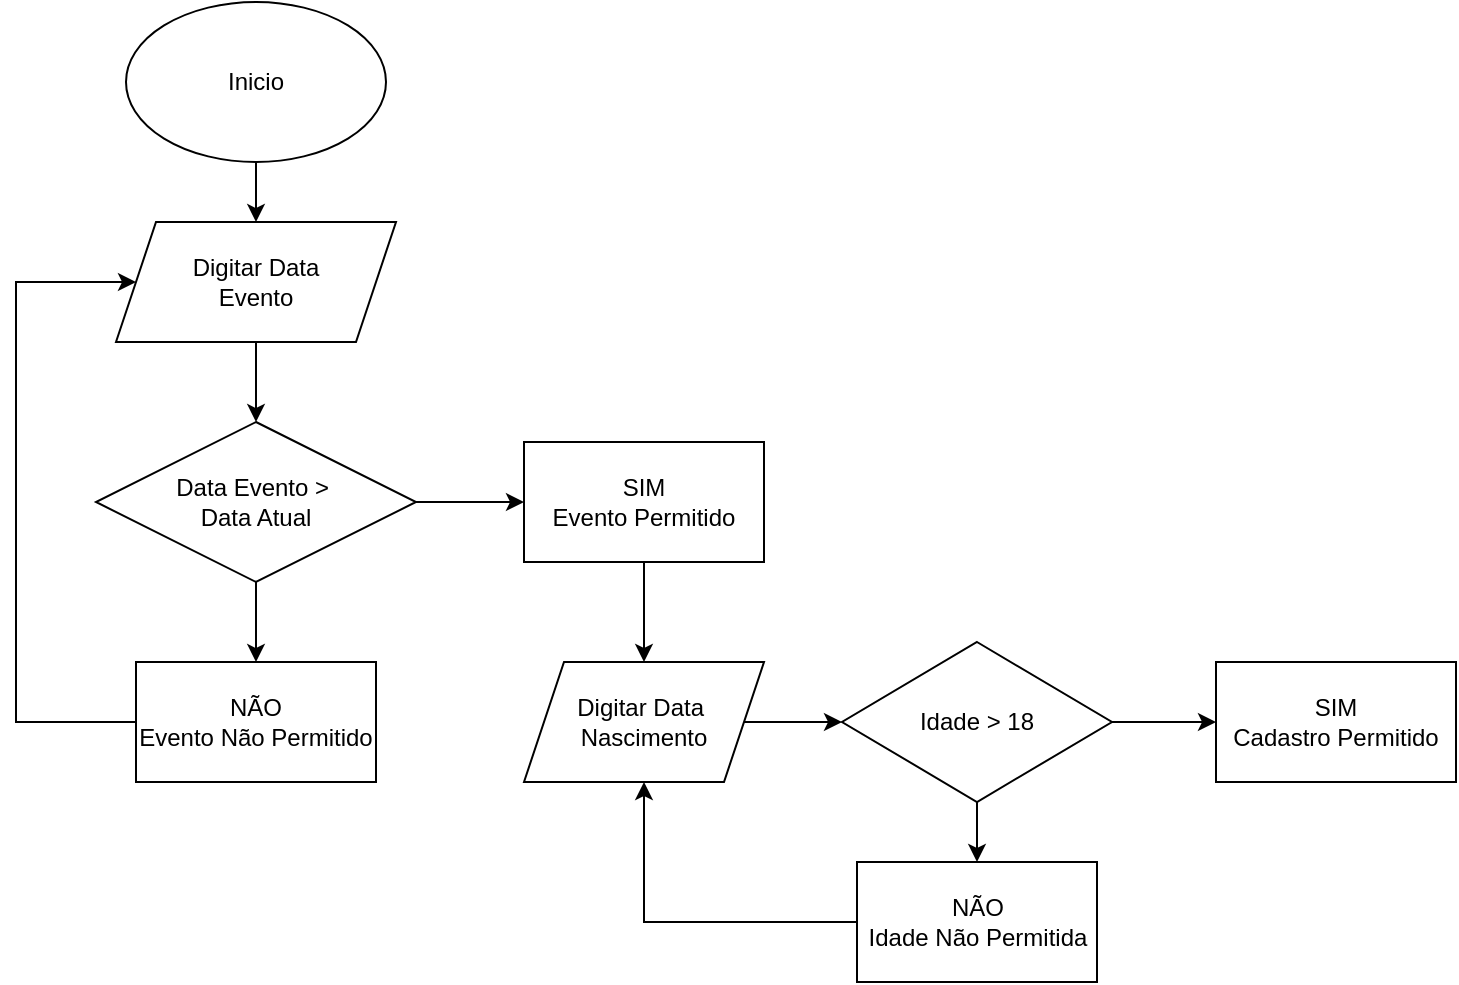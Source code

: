 <mxfile version="15.8.6" type="github">
  <diagram id="z4VoDaPM2JD8XKrFl1kn" name="Page-1">
    <mxGraphModel dx="1102" dy="582" grid="1" gridSize="10" guides="1" tooltips="1" connect="1" arrows="1" fold="1" page="1" pageScale="1" pageWidth="827" pageHeight="1169" math="0" shadow="0">
      <root>
        <mxCell id="0" />
        <mxCell id="1" parent="0" />
        <mxCell id="2tigNu3_jmeNTcZIYjep-3" value="" style="edgeStyle=orthogonalEdgeStyle;rounded=0;orthogonalLoop=1;jettySize=auto;html=1;" edge="1" parent="1" source="2tigNu3_jmeNTcZIYjep-1" target="2tigNu3_jmeNTcZIYjep-2">
          <mxGeometry relative="1" as="geometry" />
        </mxCell>
        <mxCell id="2tigNu3_jmeNTcZIYjep-1" value="Inicio" style="ellipse;whiteSpace=wrap;html=1;" vertex="1" parent="1">
          <mxGeometry x="95" width="130" height="80" as="geometry" />
        </mxCell>
        <mxCell id="2tigNu3_jmeNTcZIYjep-5" value="" style="edgeStyle=orthogonalEdgeStyle;rounded=0;orthogonalLoop=1;jettySize=auto;html=1;" edge="1" parent="1" source="2tigNu3_jmeNTcZIYjep-2" target="2tigNu3_jmeNTcZIYjep-4">
          <mxGeometry relative="1" as="geometry" />
        </mxCell>
        <mxCell id="2tigNu3_jmeNTcZIYjep-2" value="Digitar Data &lt;br&gt;Evento" style="shape=parallelogram;perimeter=parallelogramPerimeter;whiteSpace=wrap;html=1;fixedSize=1;" vertex="1" parent="1">
          <mxGeometry x="90" y="110" width="140" height="60" as="geometry" />
        </mxCell>
        <mxCell id="2tigNu3_jmeNTcZIYjep-7" value="" style="edgeStyle=orthogonalEdgeStyle;rounded=0;orthogonalLoop=1;jettySize=auto;html=1;" edge="1" parent="1" source="2tigNu3_jmeNTcZIYjep-4" target="2tigNu3_jmeNTcZIYjep-6">
          <mxGeometry relative="1" as="geometry" />
        </mxCell>
        <mxCell id="2tigNu3_jmeNTcZIYjep-11" value="" style="edgeStyle=orthogonalEdgeStyle;rounded=0;orthogonalLoop=1;jettySize=auto;html=1;" edge="1" parent="1" source="2tigNu3_jmeNTcZIYjep-4" target="2tigNu3_jmeNTcZIYjep-8">
          <mxGeometry relative="1" as="geometry" />
        </mxCell>
        <mxCell id="2tigNu3_jmeNTcZIYjep-4" value="Data Evento &amp;gt;&amp;nbsp;&lt;br&gt;Data Atual" style="rhombus;whiteSpace=wrap;html=1;" vertex="1" parent="1">
          <mxGeometry x="80" y="210" width="160" height="80" as="geometry" />
        </mxCell>
        <mxCell id="2tigNu3_jmeNTcZIYjep-14" value="" style="edgeStyle=orthogonalEdgeStyle;rounded=0;orthogonalLoop=1;jettySize=auto;html=1;" edge="1" parent="1" source="2tigNu3_jmeNTcZIYjep-6" target="2tigNu3_jmeNTcZIYjep-13">
          <mxGeometry relative="1" as="geometry" />
        </mxCell>
        <mxCell id="2tigNu3_jmeNTcZIYjep-6" value="SIM&lt;br&gt;Evento Permitido" style="rounded=0;whiteSpace=wrap;html=1;" vertex="1" parent="1">
          <mxGeometry x="294" y="220" width="120" height="60" as="geometry" />
        </mxCell>
        <mxCell id="2tigNu3_jmeNTcZIYjep-9" style="edgeStyle=orthogonalEdgeStyle;rounded=0;orthogonalLoop=1;jettySize=auto;html=1;entryX=0;entryY=0.5;entryDx=0;entryDy=0;" edge="1" parent="1" source="2tigNu3_jmeNTcZIYjep-8" target="2tigNu3_jmeNTcZIYjep-2">
          <mxGeometry relative="1" as="geometry">
            <mxPoint x="90" y="40" as="targetPoint" />
            <Array as="points">
              <mxPoint x="40" y="360" />
              <mxPoint x="40" y="140" />
            </Array>
          </mxGeometry>
        </mxCell>
        <mxCell id="2tigNu3_jmeNTcZIYjep-8" value="NÃO&lt;br&gt;Evento Não Permitido" style="rounded=0;whiteSpace=wrap;html=1;" vertex="1" parent="1">
          <mxGeometry x="100" y="330" width="120" height="60" as="geometry" />
        </mxCell>
        <mxCell id="2tigNu3_jmeNTcZIYjep-16" value="" style="edgeStyle=orthogonalEdgeStyle;rounded=0;orthogonalLoop=1;jettySize=auto;html=1;" edge="1" parent="1" source="2tigNu3_jmeNTcZIYjep-13" target="2tigNu3_jmeNTcZIYjep-15">
          <mxGeometry relative="1" as="geometry" />
        </mxCell>
        <mxCell id="2tigNu3_jmeNTcZIYjep-13" value="Digitar Data&amp;nbsp;&lt;br&gt;Nascimento" style="shape=parallelogram;perimeter=parallelogramPerimeter;whiteSpace=wrap;html=1;fixedSize=1;" vertex="1" parent="1">
          <mxGeometry x="294" y="330" width="120" height="60" as="geometry" />
        </mxCell>
        <mxCell id="2tigNu3_jmeNTcZIYjep-18" value="" style="edgeStyle=orthogonalEdgeStyle;rounded=0;orthogonalLoop=1;jettySize=auto;html=1;" edge="1" parent="1" source="2tigNu3_jmeNTcZIYjep-15" target="2tigNu3_jmeNTcZIYjep-17">
          <mxGeometry relative="1" as="geometry" />
        </mxCell>
        <mxCell id="2tigNu3_jmeNTcZIYjep-20" value="" style="edgeStyle=orthogonalEdgeStyle;rounded=0;orthogonalLoop=1;jettySize=auto;html=1;" edge="1" parent="1" source="2tigNu3_jmeNTcZIYjep-15" target="2tigNu3_jmeNTcZIYjep-19">
          <mxGeometry relative="1" as="geometry" />
        </mxCell>
        <mxCell id="2tigNu3_jmeNTcZIYjep-15" value="Idade &amp;gt; 18" style="rhombus;whiteSpace=wrap;html=1;" vertex="1" parent="1">
          <mxGeometry x="453" y="320" width="135" height="80" as="geometry" />
        </mxCell>
        <mxCell id="2tigNu3_jmeNTcZIYjep-17" value="SIM&lt;br&gt;Cadastro Permitido" style="rounded=0;whiteSpace=wrap;html=1;" vertex="1" parent="1">
          <mxGeometry x="640" y="330" width="120" height="60" as="geometry" />
        </mxCell>
        <mxCell id="2tigNu3_jmeNTcZIYjep-21" style="edgeStyle=orthogonalEdgeStyle;rounded=0;orthogonalLoop=1;jettySize=auto;html=1;exitX=0;exitY=0.5;exitDx=0;exitDy=0;entryX=0.5;entryY=1;entryDx=0;entryDy=0;" edge="1" parent="1" source="2tigNu3_jmeNTcZIYjep-19" target="2tigNu3_jmeNTcZIYjep-13">
          <mxGeometry relative="1" as="geometry">
            <mxPoint x="350" y="460" as="targetPoint" />
          </mxGeometry>
        </mxCell>
        <mxCell id="2tigNu3_jmeNTcZIYjep-19" value="NÃO&lt;br&gt;Idade Não Permitida" style="rounded=0;whiteSpace=wrap;html=1;" vertex="1" parent="1">
          <mxGeometry x="460.5" y="430" width="120" height="60" as="geometry" />
        </mxCell>
      </root>
    </mxGraphModel>
  </diagram>
</mxfile>
